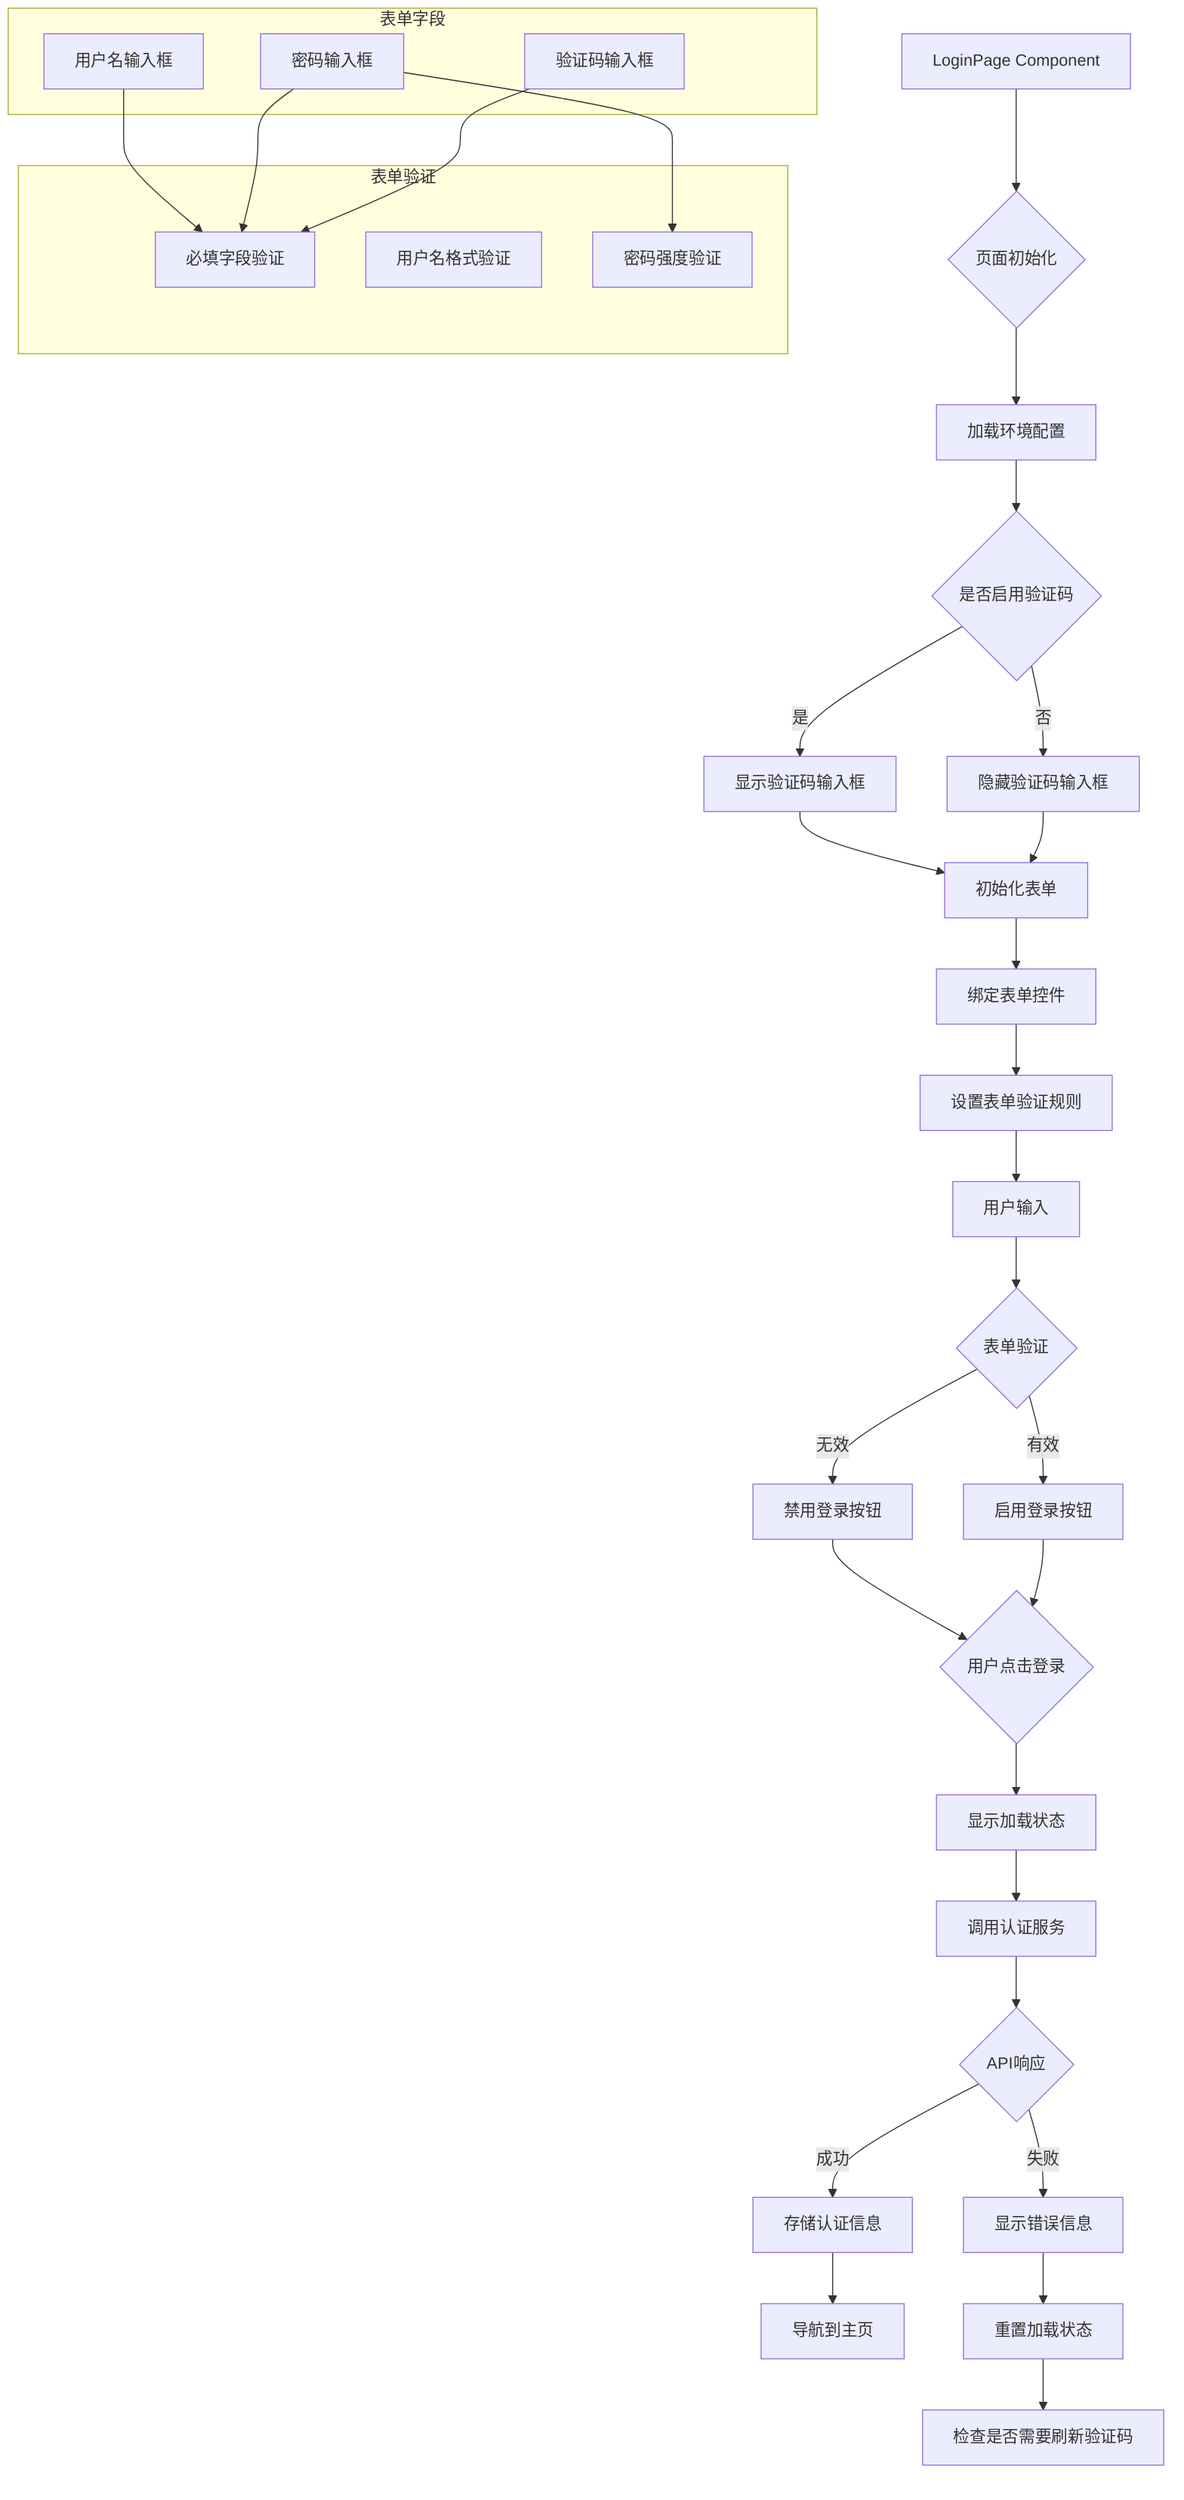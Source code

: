 graph TD
    A[LoginPage Component] --> B{页面初始化}
    B --> C[加载环境配置]
    C --> D{是否启用验证码}
    D -->|是| E[显示验证码输入框]
    D -->|否| F[隐藏验证码输入框]
    E --> G[初始化表单]
    F --> G
    G --> H[绑定表单控件]
    H --> I[设置表单验证规则]

    I --> J[用户输入]
    J --> K{表单验证}
    K -->|有效| L[启用登录按钮]
    K -->|无效| M[禁用登录按钮]

    M --> N{用户点击登录}
    L --> N
    N --> O[显示加载状态]
    O --> P[调用认证服务]
    P --> Q{API响应}
    Q -->|成功| R[存储认证信息]
    R --> S[导航到主页]
    Q -->|失败| T[显示错误信息]
    T --> U[重置加载状态]
    U --> V[检查是否需要刷新验证码]

    subgraph 表单字段
        W[用户名输入框]
        X[密码输入框]
        Y[验证码输入框]
    end

    subgraph 表单验证
        Z[必填字段验证]
        AA[用户名格式验证]
        AB[密码强度验证]
    end

    W --> Z
    X --> Z
    X --> AB
    Y --> Z